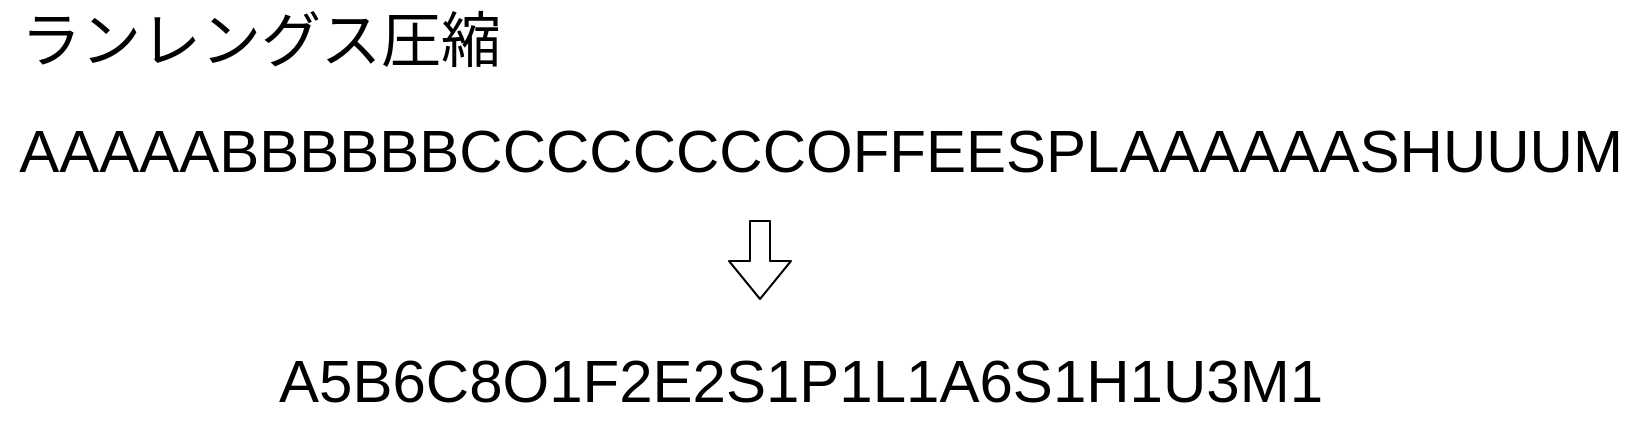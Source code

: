 <mxfile>
    <diagram id="ohgwgI82hTvLFhEl1N_d" name="ページ1">
        <mxGraphModel dx="1013" dy="771" grid="1" gridSize="10" guides="1" tooltips="1" connect="1" arrows="1" fold="1" page="1" pageScale="1" pageWidth="827" pageHeight="1169" math="0" shadow="0">
            <root>
                <mxCell id="0"/>
                <mxCell id="1" parent="0"/>
                <mxCell id="2" value="&lt;font style=&quot;font-size: 30px&quot;&gt;AAAAABBBBBBCCCCCCCCOFFEESPLAAAAAASHUUUM&lt;/font&gt;" style="text;html=1;align=center;verticalAlign=middle;resizable=0;points=[];autosize=1;strokeColor=none;fillColor=none;" vertex="1" parent="1">
                    <mxGeometry x="140" y="90" width="820" height="30" as="geometry"/>
                </mxCell>
                <mxCell id="4" value="" style="shape=flexArrow;endArrow=classic;html=1;fontSize=30;" edge="1" parent="1">
                    <mxGeometry width="50" height="50" relative="1" as="geometry">
                        <mxPoint x="520" y="140" as="sourcePoint"/>
                        <mxPoint x="520" y="180" as="targetPoint"/>
                    </mxGeometry>
                </mxCell>
                <mxCell id="5" value="A5B6C8O1F2E2S1P1L1A6S1H1U3M1" style="text;html=1;align=center;verticalAlign=middle;resizable=0;points=[];autosize=1;strokeColor=none;fillColor=none;fontSize=30;" vertex="1" parent="1">
                    <mxGeometry x="270" y="200" width="540" height="40" as="geometry"/>
                </mxCell>
                <mxCell id="6" value="ランレングス圧縮" style="text;html=1;align=center;verticalAlign=middle;resizable=0;points=[];autosize=1;strokeColor=none;fillColor=none;fontSize=30;" vertex="1" parent="1">
                    <mxGeometry x="140" y="30" width="260" height="40" as="geometry"/>
                </mxCell>
            </root>
        </mxGraphModel>
    </diagram>
</mxfile>